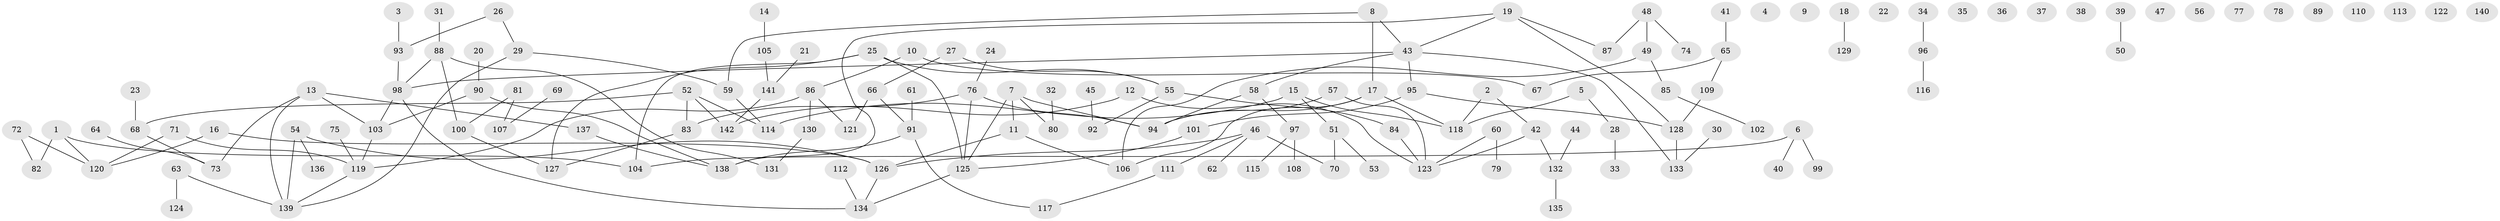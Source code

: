 // Generated by graph-tools (version 1.1) at 2025/13/03/09/25 04:13:12]
// undirected, 142 vertices, 154 edges
graph export_dot {
graph [start="1"]
  node [color=gray90,style=filled];
  1;
  2;
  3;
  4;
  5;
  6;
  7;
  8;
  9;
  10;
  11;
  12;
  13;
  14;
  15;
  16;
  17;
  18;
  19;
  20;
  21;
  22;
  23;
  24;
  25;
  26;
  27;
  28;
  29;
  30;
  31;
  32;
  33;
  34;
  35;
  36;
  37;
  38;
  39;
  40;
  41;
  42;
  43;
  44;
  45;
  46;
  47;
  48;
  49;
  50;
  51;
  52;
  53;
  54;
  55;
  56;
  57;
  58;
  59;
  60;
  61;
  62;
  63;
  64;
  65;
  66;
  67;
  68;
  69;
  70;
  71;
  72;
  73;
  74;
  75;
  76;
  77;
  78;
  79;
  80;
  81;
  82;
  83;
  84;
  85;
  86;
  87;
  88;
  89;
  90;
  91;
  92;
  93;
  94;
  95;
  96;
  97;
  98;
  99;
  100;
  101;
  102;
  103;
  104;
  105;
  106;
  107;
  108;
  109;
  110;
  111;
  112;
  113;
  114;
  115;
  116;
  117;
  118;
  119;
  120;
  121;
  122;
  123;
  124;
  125;
  126;
  127;
  128;
  129;
  130;
  131;
  132;
  133;
  134;
  135;
  136;
  137;
  138;
  139;
  140;
  141;
  142;
  1 -- 82;
  1 -- 104;
  1 -- 120;
  2 -- 42;
  2 -- 118;
  3 -- 93;
  5 -- 28;
  5 -- 118;
  6 -- 40;
  6 -- 99;
  6 -- 104;
  7 -- 11;
  7 -- 80;
  7 -- 94;
  7 -- 125;
  8 -- 17;
  8 -- 43;
  8 -- 59;
  10 -- 67;
  10 -- 86;
  11 -- 106;
  11 -- 126;
  12 -- 123;
  12 -- 142;
  13 -- 73;
  13 -- 103;
  13 -- 137;
  13 -- 139;
  14 -- 105;
  15 -- 51;
  15 -- 114;
  15 -- 118;
  16 -- 120;
  16 -- 126;
  17 -- 94;
  17 -- 106;
  17 -- 118;
  18 -- 129;
  19 -- 43;
  19 -- 87;
  19 -- 128;
  19 -- 138;
  20 -- 90;
  21 -- 141;
  23 -- 68;
  24 -- 76;
  25 -- 55;
  25 -- 104;
  25 -- 125;
  25 -- 127;
  26 -- 29;
  26 -- 93;
  27 -- 55;
  27 -- 66;
  28 -- 33;
  29 -- 59;
  29 -- 139;
  30 -- 133;
  31 -- 88;
  32 -- 80;
  34 -- 96;
  39 -- 50;
  41 -- 65;
  42 -- 123;
  42 -- 132;
  43 -- 58;
  43 -- 95;
  43 -- 98;
  43 -- 133;
  44 -- 132;
  45 -- 92;
  46 -- 62;
  46 -- 70;
  46 -- 111;
  46 -- 126;
  48 -- 49;
  48 -- 74;
  48 -- 87;
  49 -- 85;
  49 -- 106;
  51 -- 53;
  51 -- 70;
  52 -- 68;
  52 -- 83;
  52 -- 114;
  52 -- 142;
  54 -- 126;
  54 -- 136;
  54 -- 139;
  55 -- 84;
  55 -- 92;
  57 -- 94;
  57 -- 123;
  58 -- 94;
  58 -- 97;
  59 -- 114;
  60 -- 79;
  60 -- 123;
  61 -- 91;
  63 -- 124;
  63 -- 139;
  64 -- 73;
  65 -- 67;
  65 -- 109;
  66 -- 91;
  66 -- 121;
  68 -- 73;
  69 -- 107;
  71 -- 119;
  71 -- 120;
  72 -- 82;
  72 -- 120;
  75 -- 119;
  76 -- 83;
  76 -- 94;
  76 -- 125;
  81 -- 100;
  81 -- 107;
  83 -- 127;
  84 -- 123;
  85 -- 102;
  86 -- 119;
  86 -- 121;
  86 -- 130;
  88 -- 98;
  88 -- 100;
  88 -- 131;
  90 -- 103;
  90 -- 138;
  91 -- 117;
  91 -- 138;
  93 -- 98;
  95 -- 101;
  95 -- 128;
  96 -- 116;
  97 -- 108;
  97 -- 115;
  98 -- 103;
  98 -- 134;
  100 -- 127;
  101 -- 125;
  103 -- 119;
  105 -- 141;
  109 -- 128;
  111 -- 117;
  112 -- 134;
  119 -- 139;
  125 -- 134;
  126 -- 134;
  128 -- 133;
  130 -- 131;
  132 -- 135;
  137 -- 138;
  141 -- 142;
}
